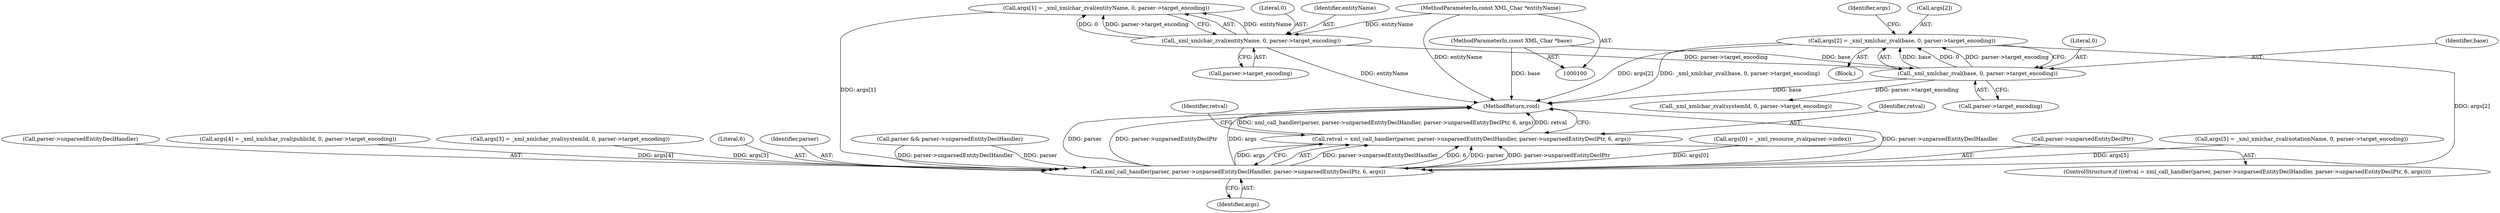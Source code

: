 digraph "0_php_dccda88f27a084bcbbb30198ace12b4e7ae961cc_7@pointer" {
"1000141" [label="(Call,args[2] = _xml_xmlchar_zval(base, 0, parser->target_encoding))"];
"1000145" [label="(Call,_xml_xmlchar_zval(base, 0, parser->target_encoding))"];
"1000103" [label="(MethodParameterIn,const XML_Char *base)"];
"1000135" [label="(Call,_xml_xmlchar_zval(entityName, 0, parser->target_encoding))"];
"1000102" [label="(MethodParameterIn,const XML_Char *entityName)"];
"1000184" [label="(Call,xml_call_handler(parser, parser->unparsedEntityDeclHandler, parser->unparsedEntityDeclPtr, 6, args))"];
"1000182" [label="(Call,retval = xml_call_handler(parser, parser->unparsedEntityDeclHandler, parser->unparsedEntityDeclPtr, 6, args))"];
"1000141" [label="(Call,args[2] = _xml_xmlchar_zval(base, 0, parser->target_encoding))"];
"1000142" [label="(Call,args[2])"];
"1000138" [label="(Call,parser->target_encoding)"];
"1000183" [label="(Identifier,retval)"];
"1000153" [label="(Identifier,args)"];
"1000103" [label="(MethodParameterIn,const XML_Char *base)"];
"1000115" [label="(Call,parser && parser->unparsedEntityDeclHandler)"];
"1000123" [label="(Call,args[0] = _xml_resource_zval(parser->index))"];
"1000155" [label="(Call,_xml_xmlchar_zval(systemId, 0, parser->target_encoding))"];
"1000186" [label="(Call,parser->unparsedEntityDeclHandler)"];
"1000136" [label="(Identifier,entityName)"];
"1000161" [label="(Call,args[4] = _xml_xmlchar_zval(publicId, 0, parser->target_encoding))"];
"1000135" [label="(Call,_xml_xmlchar_zval(entityName, 0, parser->target_encoding))"];
"1000151" [label="(Call,args[3] = _xml_xmlchar_zval(systemId, 0, parser->target_encoding))"];
"1000192" [label="(Literal,6)"];
"1000147" [label="(Literal,0)"];
"1000185" [label="(Identifier,parser)"];
"1000131" [label="(Call,args[1] = _xml_xmlchar_zval(entityName, 0, parser->target_encoding))"];
"1000198" [label="(MethodReturn,void)"];
"1000197" [label="(Identifier,retval)"];
"1000145" [label="(Call,_xml_xmlchar_zval(base, 0, parser->target_encoding))"];
"1000184" [label="(Call,xml_call_handler(parser, parser->unparsedEntityDeclHandler, parser->unparsedEntityDeclPtr, 6, args))"];
"1000193" [label="(Identifier,args)"];
"1000189" [label="(Call,parser->unparsedEntityDeclPtr)"];
"1000102" [label="(MethodParameterIn,const XML_Char *entityName)"];
"1000120" [label="(Block,)"];
"1000137" [label="(Literal,0)"];
"1000148" [label="(Call,parser->target_encoding)"];
"1000146" [label="(Identifier,base)"];
"1000171" [label="(Call,args[5] = _xml_xmlchar_zval(notationName, 0, parser->target_encoding))"];
"1000181" [label="(ControlStructure,if ((retval = xml_call_handler(parser, parser->unparsedEntityDeclHandler, parser->unparsedEntityDeclPtr, 6, args))))"];
"1000182" [label="(Call,retval = xml_call_handler(parser, parser->unparsedEntityDeclHandler, parser->unparsedEntityDeclPtr, 6, args))"];
"1000141" -> "1000120"  [label="AST: "];
"1000141" -> "1000145"  [label="CFG: "];
"1000142" -> "1000141"  [label="AST: "];
"1000145" -> "1000141"  [label="AST: "];
"1000153" -> "1000141"  [label="CFG: "];
"1000141" -> "1000198"  [label="DDG: args[2]"];
"1000141" -> "1000198"  [label="DDG: _xml_xmlchar_zval(base, 0, parser->target_encoding)"];
"1000145" -> "1000141"  [label="DDG: base"];
"1000145" -> "1000141"  [label="DDG: 0"];
"1000145" -> "1000141"  [label="DDG: parser->target_encoding"];
"1000141" -> "1000184"  [label="DDG: args[2]"];
"1000145" -> "1000148"  [label="CFG: "];
"1000146" -> "1000145"  [label="AST: "];
"1000147" -> "1000145"  [label="AST: "];
"1000148" -> "1000145"  [label="AST: "];
"1000145" -> "1000198"  [label="DDG: base"];
"1000103" -> "1000145"  [label="DDG: base"];
"1000135" -> "1000145"  [label="DDG: parser->target_encoding"];
"1000145" -> "1000155"  [label="DDG: parser->target_encoding"];
"1000103" -> "1000100"  [label="AST: "];
"1000103" -> "1000198"  [label="DDG: base"];
"1000135" -> "1000131"  [label="AST: "];
"1000135" -> "1000138"  [label="CFG: "];
"1000136" -> "1000135"  [label="AST: "];
"1000137" -> "1000135"  [label="AST: "];
"1000138" -> "1000135"  [label="AST: "];
"1000131" -> "1000135"  [label="CFG: "];
"1000135" -> "1000198"  [label="DDG: entityName"];
"1000135" -> "1000131"  [label="DDG: entityName"];
"1000135" -> "1000131"  [label="DDG: 0"];
"1000135" -> "1000131"  [label="DDG: parser->target_encoding"];
"1000102" -> "1000135"  [label="DDG: entityName"];
"1000102" -> "1000100"  [label="AST: "];
"1000102" -> "1000198"  [label="DDG: entityName"];
"1000184" -> "1000182"  [label="AST: "];
"1000184" -> "1000193"  [label="CFG: "];
"1000185" -> "1000184"  [label="AST: "];
"1000186" -> "1000184"  [label="AST: "];
"1000189" -> "1000184"  [label="AST: "];
"1000192" -> "1000184"  [label="AST: "];
"1000193" -> "1000184"  [label="AST: "];
"1000182" -> "1000184"  [label="CFG: "];
"1000184" -> "1000198"  [label="DDG: parser->unparsedEntityDeclHandler"];
"1000184" -> "1000198"  [label="DDG: parser"];
"1000184" -> "1000198"  [label="DDG: parser->unparsedEntityDeclPtr"];
"1000184" -> "1000198"  [label="DDG: args"];
"1000184" -> "1000182"  [label="DDG: parser->unparsedEntityDeclHandler"];
"1000184" -> "1000182"  [label="DDG: 6"];
"1000184" -> "1000182"  [label="DDG: parser"];
"1000184" -> "1000182"  [label="DDG: parser->unparsedEntityDeclPtr"];
"1000184" -> "1000182"  [label="DDG: args"];
"1000115" -> "1000184"  [label="DDG: parser"];
"1000115" -> "1000184"  [label="DDG: parser->unparsedEntityDeclHandler"];
"1000131" -> "1000184"  [label="DDG: args[1]"];
"1000151" -> "1000184"  [label="DDG: args[3]"];
"1000161" -> "1000184"  [label="DDG: args[4]"];
"1000123" -> "1000184"  [label="DDG: args[0]"];
"1000171" -> "1000184"  [label="DDG: args[5]"];
"1000182" -> "1000181"  [label="AST: "];
"1000183" -> "1000182"  [label="AST: "];
"1000197" -> "1000182"  [label="CFG: "];
"1000198" -> "1000182"  [label="CFG: "];
"1000182" -> "1000198"  [label="DDG: xml_call_handler(parser, parser->unparsedEntityDeclHandler, parser->unparsedEntityDeclPtr, 6, args)"];
"1000182" -> "1000198"  [label="DDG: retval"];
}
